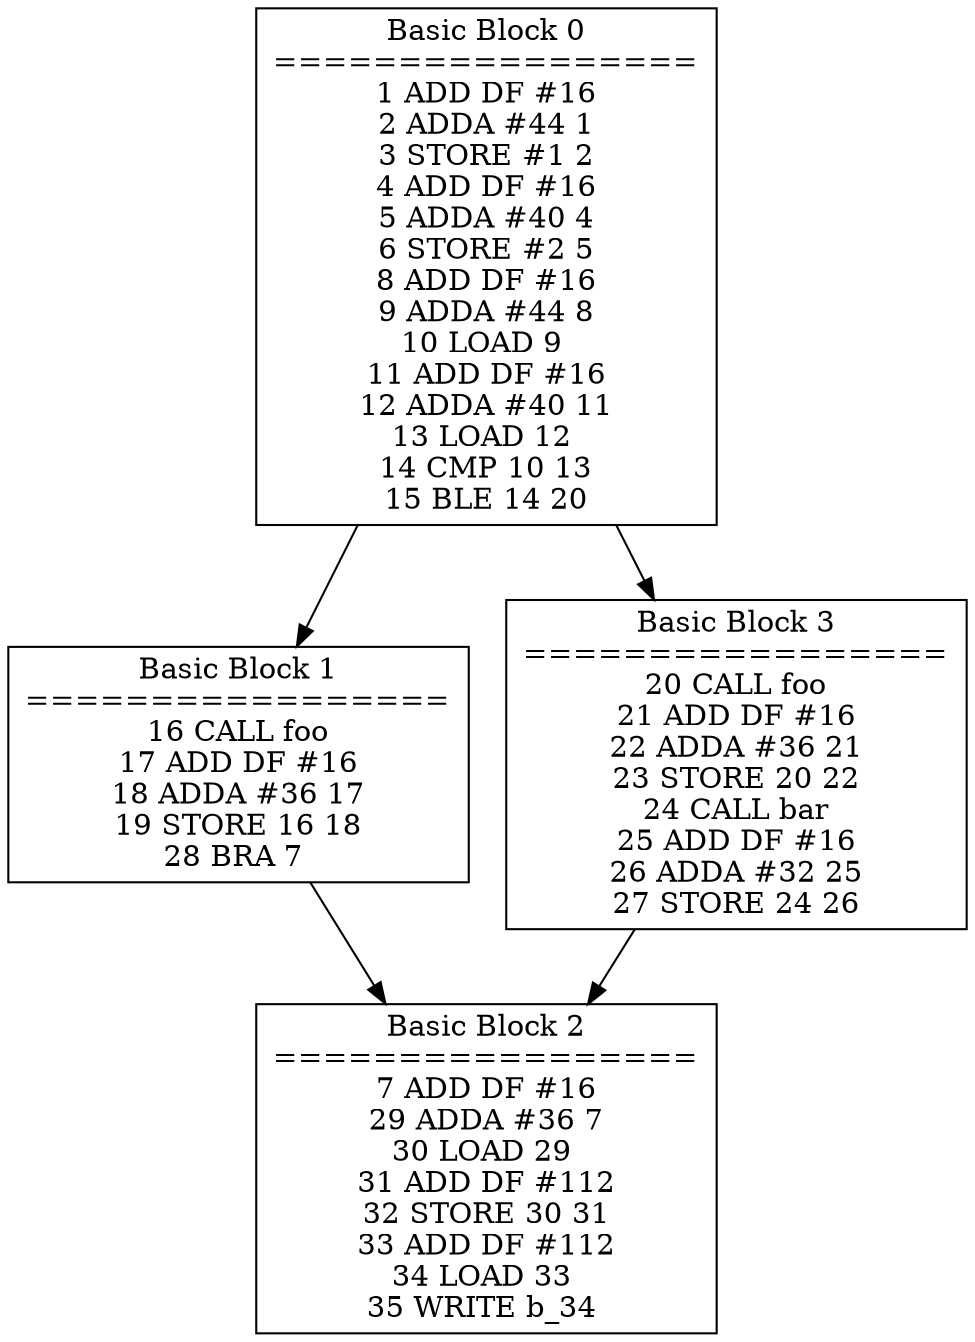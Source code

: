 digraph main {

"Basic Block 0" [shape=box, label="Basic Block 0
=================
1 ADD DF #16
2 ADDA #44 1
3 STORE #1 2
4 ADD DF #16
5 ADDA #40 4
6 STORE #2 5
8 ADD DF #16
9 ADDA #44 8
10 LOAD 9 
11 ADD DF #16
12 ADDA #40 11
13 LOAD 12 
14 CMP 10 13
15 BLE 14 20
"];
"Basic Block 1" [shape=box, label="Basic Block 1
=================
16 CALL foo
17 ADD DF #16
18 ADDA #36 17
19 STORE 16 18
28 BRA 7 
"];
"Basic Block 2" [shape=box, label="Basic Block 2
=================
7 ADD DF #16
29 ADDA #36 7
30 LOAD 29 
31 ADD DF #112
32 STORE 30 31
33 ADD DF #112
34 LOAD 33 
35 WRITE b_34 
"];
"Basic Block 3" [shape=box, label="Basic Block 3
=================
20 CALL foo
21 ADD DF #16
22 ADDA #36 21
23 STORE 20 22
24 CALL bar
25 ADD DF #16
26 ADDA #32 25
27 STORE 24 26
"];

"Basic Block 0" -> "Basic Block 1";
"Basic Block 0" -> "Basic Block 3";
"Basic Block 1" -> "Basic Block 2";
"Basic Block 3" -> "Basic Block 2";

}